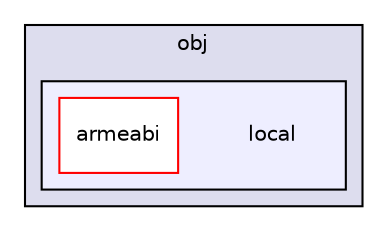 digraph "obj/local" {
  compound=true
  node [ fontsize="10", fontname="Helvetica"];
  edge [ labelfontsize="10", labelfontname="Helvetica"];
  subgraph clusterdir_854917c51f1238c507c7884684838a12 {
    graph [ bgcolor="#ddddee", pencolor="black", label="obj" fontname="Helvetica", fontsize="10", URL="dir_854917c51f1238c507c7884684838a12.html"]
  subgraph clusterdir_19474f554ddfd0bad0a6fc7c0345a900 {
    graph [ bgcolor="#eeeeff", pencolor="black", label="" URL="dir_19474f554ddfd0bad0a6fc7c0345a900.html"];
    dir_19474f554ddfd0bad0a6fc7c0345a900 [shape=plaintext label="local"];
    dir_4ed79158241f634ca4091e7e2bbc2ff3 [shape=box label="armeabi" color="red" fillcolor="white" style="filled" URL="dir_4ed79158241f634ca4091e7e2bbc2ff3.html"];
  }
  }
}
